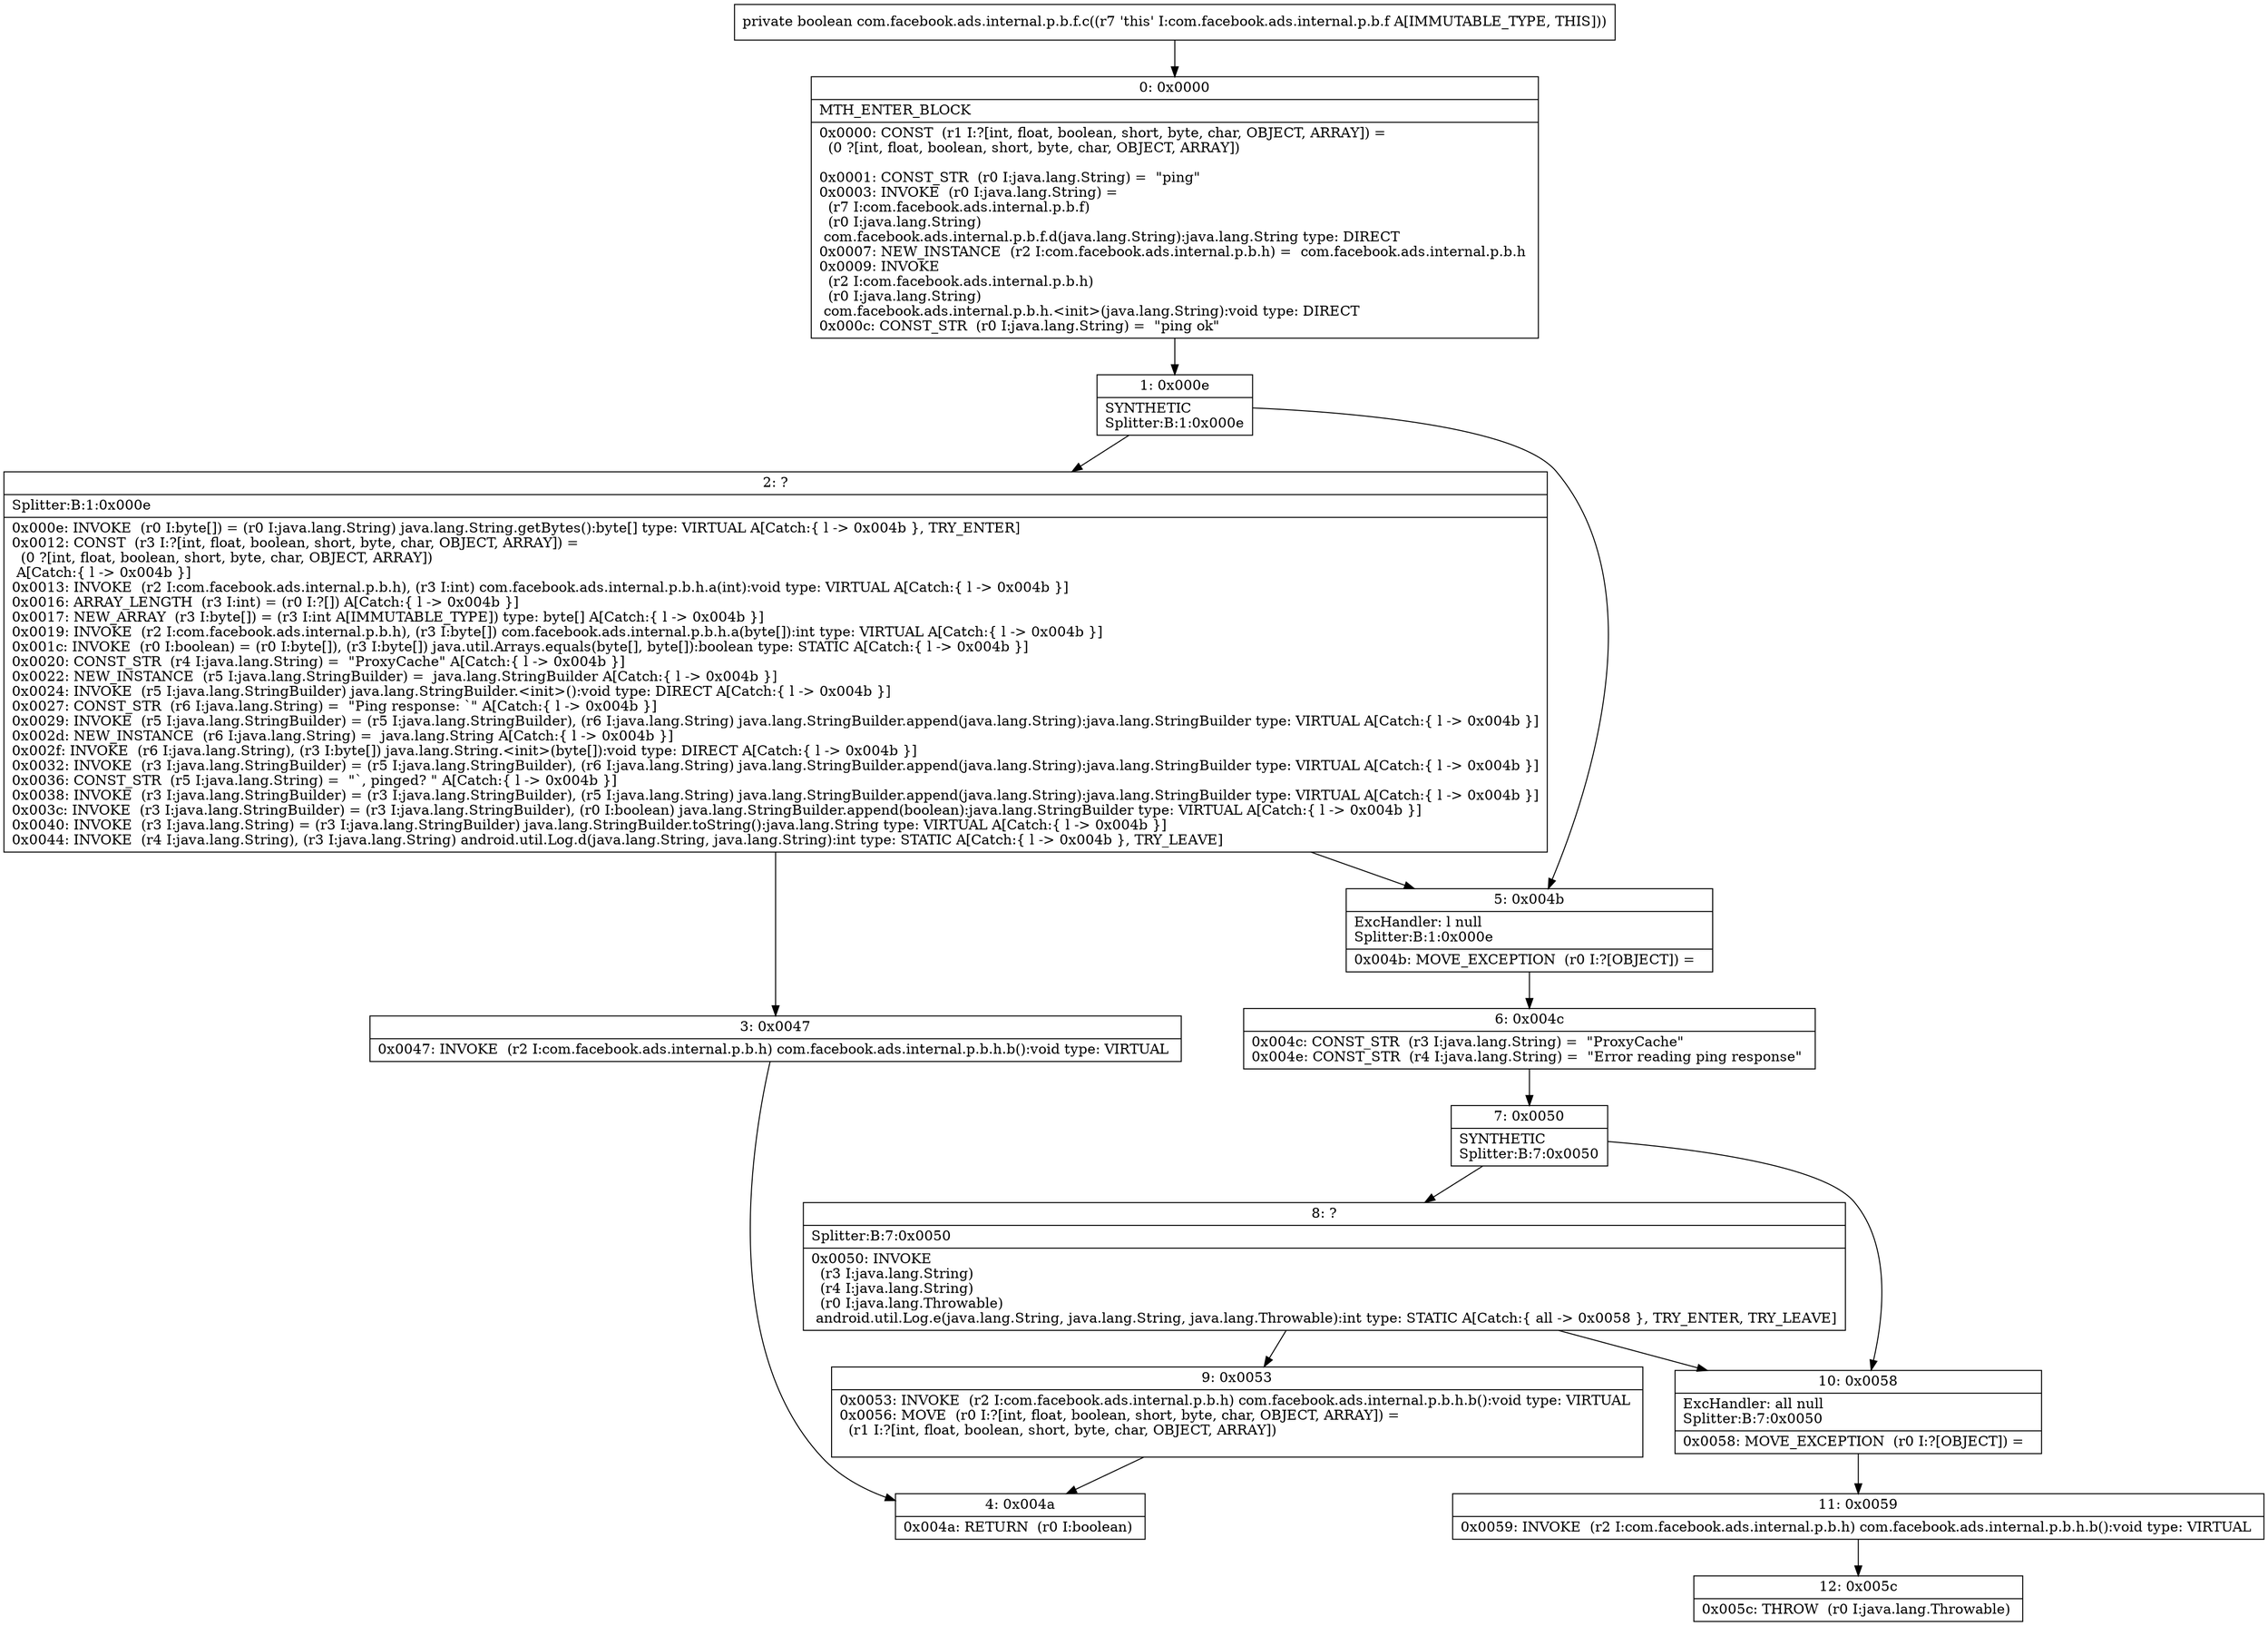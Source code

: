 digraph "CFG forcom.facebook.ads.internal.p.b.f.c()Z" {
Node_0 [shape=record,label="{0\:\ 0x0000|MTH_ENTER_BLOCK\l|0x0000: CONST  (r1 I:?[int, float, boolean, short, byte, char, OBJECT, ARRAY]) = \l  (0 ?[int, float, boolean, short, byte, char, OBJECT, ARRAY])\l \l0x0001: CONST_STR  (r0 I:java.lang.String) =  \"ping\" \l0x0003: INVOKE  (r0 I:java.lang.String) = \l  (r7 I:com.facebook.ads.internal.p.b.f)\l  (r0 I:java.lang.String)\l com.facebook.ads.internal.p.b.f.d(java.lang.String):java.lang.String type: DIRECT \l0x0007: NEW_INSTANCE  (r2 I:com.facebook.ads.internal.p.b.h) =  com.facebook.ads.internal.p.b.h \l0x0009: INVOKE  \l  (r2 I:com.facebook.ads.internal.p.b.h)\l  (r0 I:java.lang.String)\l com.facebook.ads.internal.p.b.h.\<init\>(java.lang.String):void type: DIRECT \l0x000c: CONST_STR  (r0 I:java.lang.String) =  \"ping ok\" \l}"];
Node_1 [shape=record,label="{1\:\ 0x000e|SYNTHETIC\lSplitter:B:1:0x000e\l}"];
Node_2 [shape=record,label="{2\:\ ?|Splitter:B:1:0x000e\l|0x000e: INVOKE  (r0 I:byte[]) = (r0 I:java.lang.String) java.lang.String.getBytes():byte[] type: VIRTUAL A[Catch:\{ l \-\> 0x004b \}, TRY_ENTER]\l0x0012: CONST  (r3 I:?[int, float, boolean, short, byte, char, OBJECT, ARRAY]) = \l  (0 ?[int, float, boolean, short, byte, char, OBJECT, ARRAY])\l A[Catch:\{ l \-\> 0x004b \}]\l0x0013: INVOKE  (r2 I:com.facebook.ads.internal.p.b.h), (r3 I:int) com.facebook.ads.internal.p.b.h.a(int):void type: VIRTUAL A[Catch:\{ l \-\> 0x004b \}]\l0x0016: ARRAY_LENGTH  (r3 I:int) = (r0 I:?[]) A[Catch:\{ l \-\> 0x004b \}]\l0x0017: NEW_ARRAY  (r3 I:byte[]) = (r3 I:int A[IMMUTABLE_TYPE]) type: byte[] A[Catch:\{ l \-\> 0x004b \}]\l0x0019: INVOKE  (r2 I:com.facebook.ads.internal.p.b.h), (r3 I:byte[]) com.facebook.ads.internal.p.b.h.a(byte[]):int type: VIRTUAL A[Catch:\{ l \-\> 0x004b \}]\l0x001c: INVOKE  (r0 I:boolean) = (r0 I:byte[]), (r3 I:byte[]) java.util.Arrays.equals(byte[], byte[]):boolean type: STATIC A[Catch:\{ l \-\> 0x004b \}]\l0x0020: CONST_STR  (r4 I:java.lang.String) =  \"ProxyCache\" A[Catch:\{ l \-\> 0x004b \}]\l0x0022: NEW_INSTANCE  (r5 I:java.lang.StringBuilder) =  java.lang.StringBuilder A[Catch:\{ l \-\> 0x004b \}]\l0x0024: INVOKE  (r5 I:java.lang.StringBuilder) java.lang.StringBuilder.\<init\>():void type: DIRECT A[Catch:\{ l \-\> 0x004b \}]\l0x0027: CONST_STR  (r6 I:java.lang.String) =  \"Ping response: `\" A[Catch:\{ l \-\> 0x004b \}]\l0x0029: INVOKE  (r5 I:java.lang.StringBuilder) = (r5 I:java.lang.StringBuilder), (r6 I:java.lang.String) java.lang.StringBuilder.append(java.lang.String):java.lang.StringBuilder type: VIRTUAL A[Catch:\{ l \-\> 0x004b \}]\l0x002d: NEW_INSTANCE  (r6 I:java.lang.String) =  java.lang.String A[Catch:\{ l \-\> 0x004b \}]\l0x002f: INVOKE  (r6 I:java.lang.String), (r3 I:byte[]) java.lang.String.\<init\>(byte[]):void type: DIRECT A[Catch:\{ l \-\> 0x004b \}]\l0x0032: INVOKE  (r3 I:java.lang.StringBuilder) = (r5 I:java.lang.StringBuilder), (r6 I:java.lang.String) java.lang.StringBuilder.append(java.lang.String):java.lang.StringBuilder type: VIRTUAL A[Catch:\{ l \-\> 0x004b \}]\l0x0036: CONST_STR  (r5 I:java.lang.String) =  \"`, pinged? \" A[Catch:\{ l \-\> 0x004b \}]\l0x0038: INVOKE  (r3 I:java.lang.StringBuilder) = (r3 I:java.lang.StringBuilder), (r5 I:java.lang.String) java.lang.StringBuilder.append(java.lang.String):java.lang.StringBuilder type: VIRTUAL A[Catch:\{ l \-\> 0x004b \}]\l0x003c: INVOKE  (r3 I:java.lang.StringBuilder) = (r3 I:java.lang.StringBuilder), (r0 I:boolean) java.lang.StringBuilder.append(boolean):java.lang.StringBuilder type: VIRTUAL A[Catch:\{ l \-\> 0x004b \}]\l0x0040: INVOKE  (r3 I:java.lang.String) = (r3 I:java.lang.StringBuilder) java.lang.StringBuilder.toString():java.lang.String type: VIRTUAL A[Catch:\{ l \-\> 0x004b \}]\l0x0044: INVOKE  (r4 I:java.lang.String), (r3 I:java.lang.String) android.util.Log.d(java.lang.String, java.lang.String):int type: STATIC A[Catch:\{ l \-\> 0x004b \}, TRY_LEAVE]\l}"];
Node_3 [shape=record,label="{3\:\ 0x0047|0x0047: INVOKE  (r2 I:com.facebook.ads.internal.p.b.h) com.facebook.ads.internal.p.b.h.b():void type: VIRTUAL \l}"];
Node_4 [shape=record,label="{4\:\ 0x004a|0x004a: RETURN  (r0 I:boolean) \l}"];
Node_5 [shape=record,label="{5\:\ 0x004b|ExcHandler: l null\lSplitter:B:1:0x000e\l|0x004b: MOVE_EXCEPTION  (r0 I:?[OBJECT]) =  \l}"];
Node_6 [shape=record,label="{6\:\ 0x004c|0x004c: CONST_STR  (r3 I:java.lang.String) =  \"ProxyCache\" \l0x004e: CONST_STR  (r4 I:java.lang.String) =  \"Error reading ping response\" \l}"];
Node_7 [shape=record,label="{7\:\ 0x0050|SYNTHETIC\lSplitter:B:7:0x0050\l}"];
Node_8 [shape=record,label="{8\:\ ?|Splitter:B:7:0x0050\l|0x0050: INVOKE  \l  (r3 I:java.lang.String)\l  (r4 I:java.lang.String)\l  (r0 I:java.lang.Throwable)\l android.util.Log.e(java.lang.String, java.lang.String, java.lang.Throwable):int type: STATIC A[Catch:\{ all \-\> 0x0058 \}, TRY_ENTER, TRY_LEAVE]\l}"];
Node_9 [shape=record,label="{9\:\ 0x0053|0x0053: INVOKE  (r2 I:com.facebook.ads.internal.p.b.h) com.facebook.ads.internal.p.b.h.b():void type: VIRTUAL \l0x0056: MOVE  (r0 I:?[int, float, boolean, short, byte, char, OBJECT, ARRAY]) = \l  (r1 I:?[int, float, boolean, short, byte, char, OBJECT, ARRAY])\l \l}"];
Node_10 [shape=record,label="{10\:\ 0x0058|ExcHandler: all null\lSplitter:B:7:0x0050\l|0x0058: MOVE_EXCEPTION  (r0 I:?[OBJECT]) =  \l}"];
Node_11 [shape=record,label="{11\:\ 0x0059|0x0059: INVOKE  (r2 I:com.facebook.ads.internal.p.b.h) com.facebook.ads.internal.p.b.h.b():void type: VIRTUAL \l}"];
Node_12 [shape=record,label="{12\:\ 0x005c|0x005c: THROW  (r0 I:java.lang.Throwable) \l}"];
MethodNode[shape=record,label="{private boolean com.facebook.ads.internal.p.b.f.c((r7 'this' I:com.facebook.ads.internal.p.b.f A[IMMUTABLE_TYPE, THIS])) }"];
MethodNode -> Node_0;
Node_0 -> Node_1;
Node_1 -> Node_2;
Node_1 -> Node_5;
Node_2 -> Node_3;
Node_2 -> Node_5;
Node_3 -> Node_4;
Node_5 -> Node_6;
Node_6 -> Node_7;
Node_7 -> Node_8;
Node_7 -> Node_10;
Node_8 -> Node_9;
Node_8 -> Node_10;
Node_9 -> Node_4;
Node_10 -> Node_11;
Node_11 -> Node_12;
}


